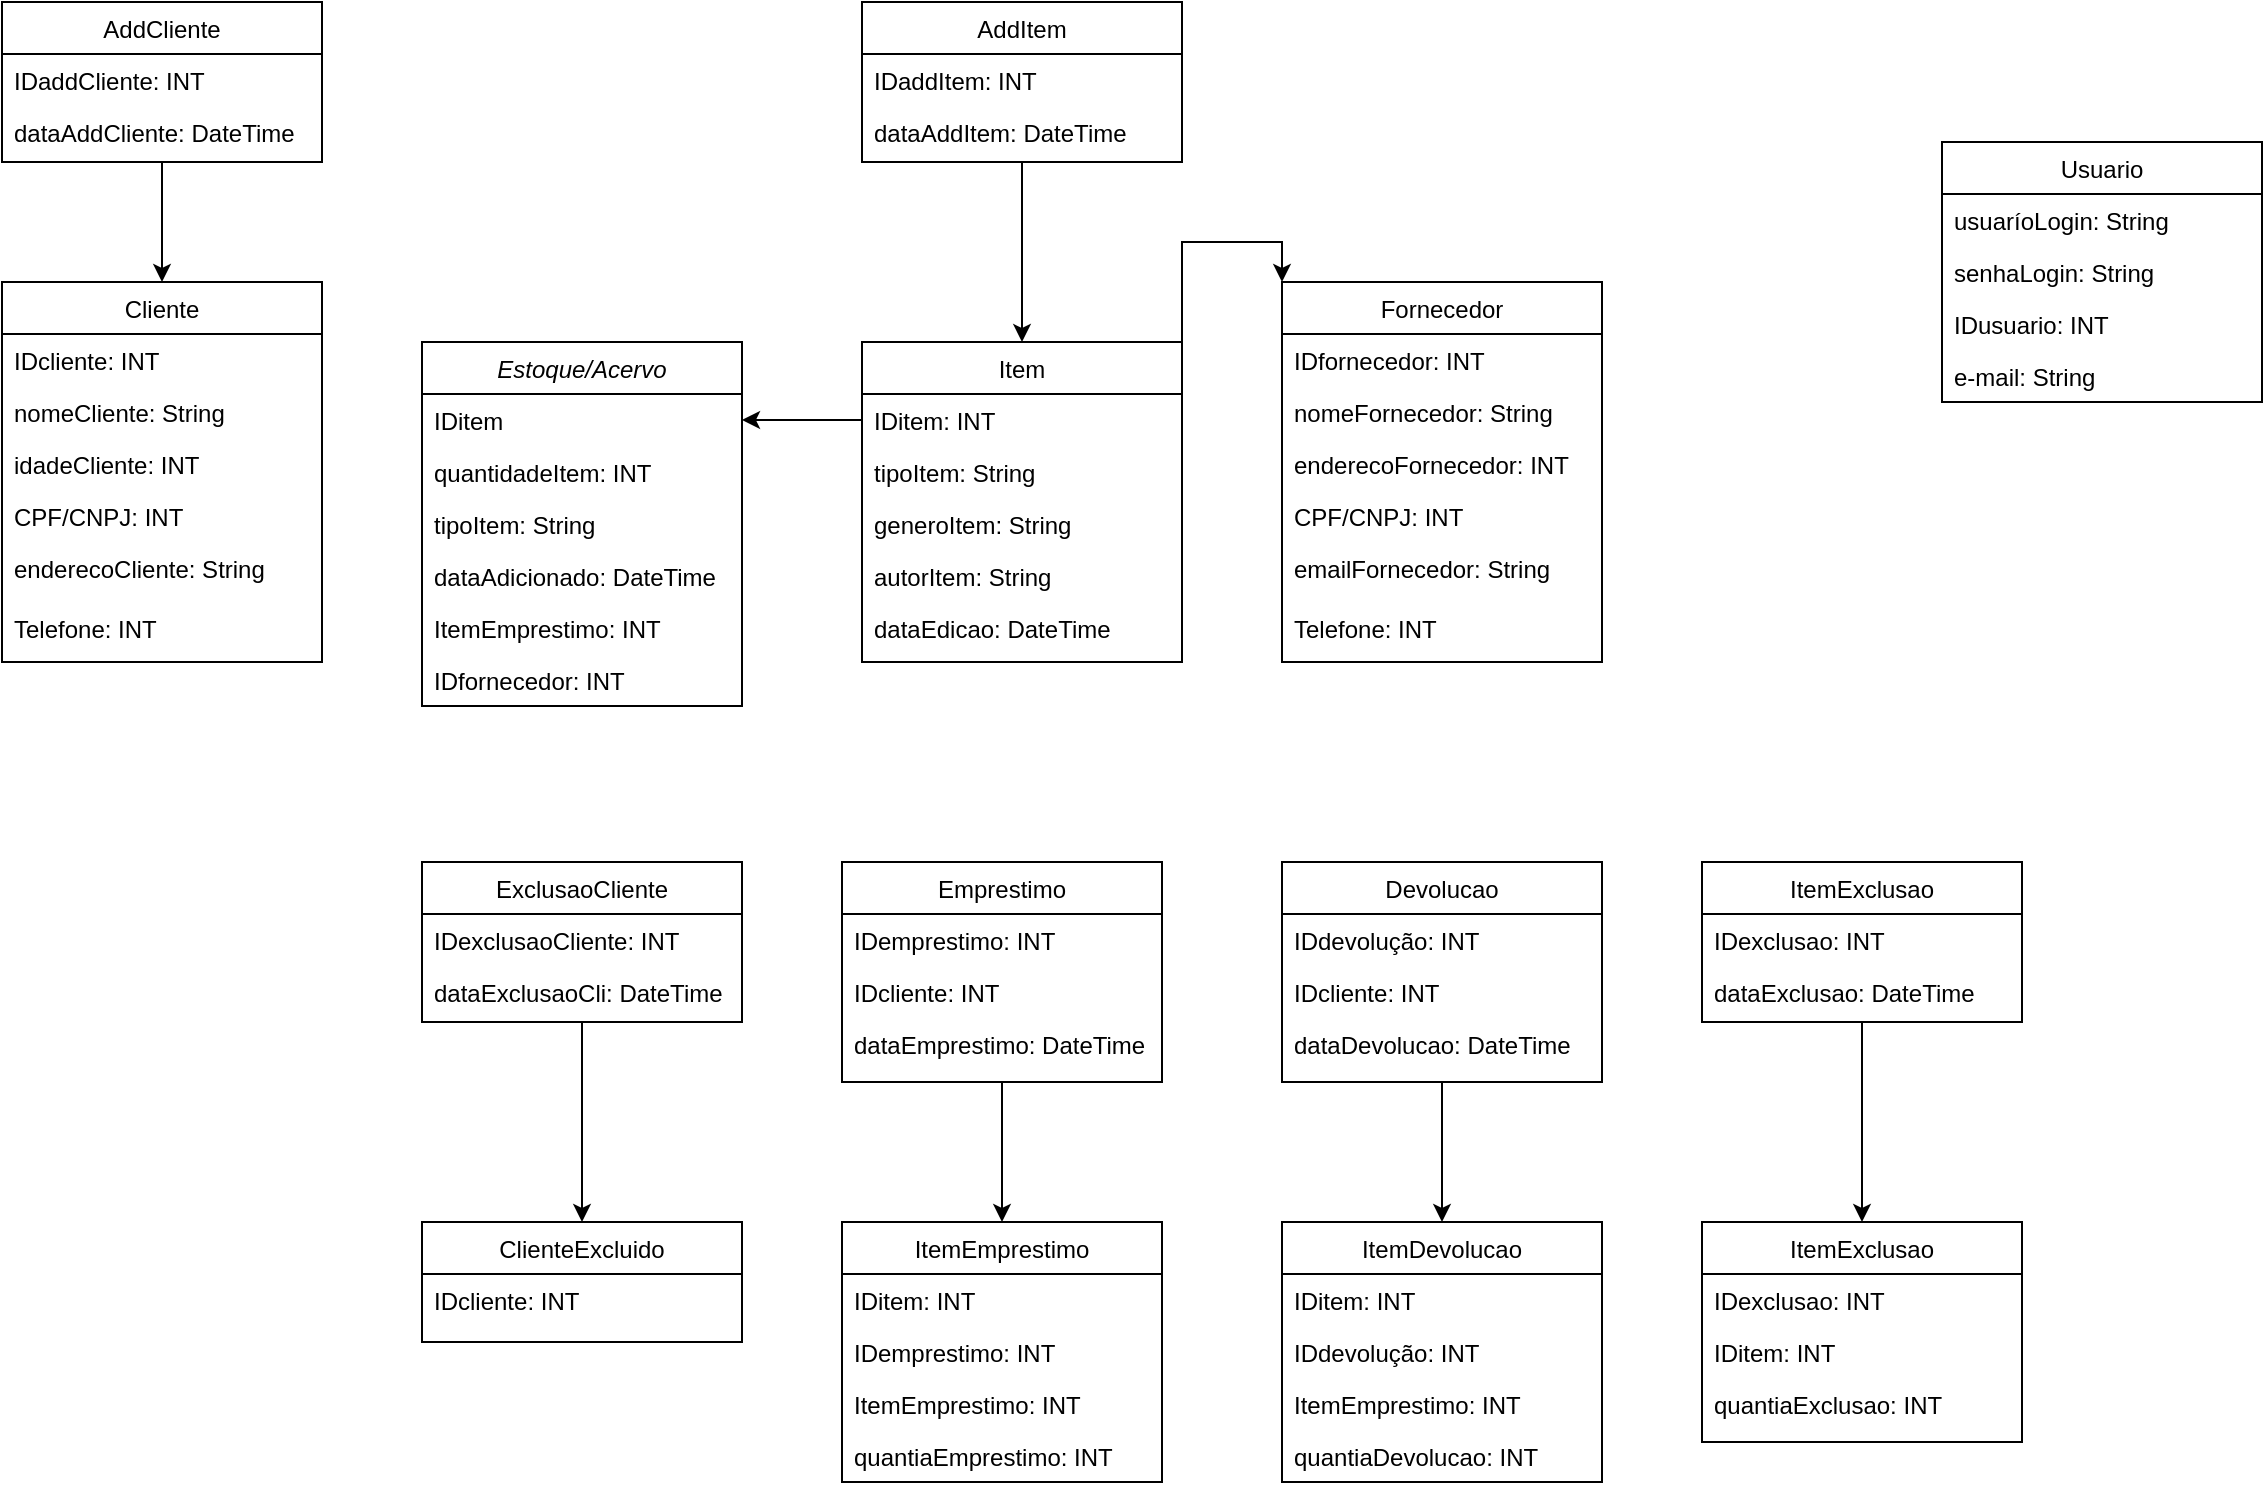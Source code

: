 <mxfile version="23.1.6" type="github">
  <diagram id="C5RBs43oDa-KdzZeNtuy" name="Page-1">
    <mxGraphModel dx="2253" dy="797" grid="1" gridSize="10" guides="1" tooltips="1" connect="1" arrows="1" fold="1" page="1" pageScale="1" pageWidth="827" pageHeight="1169" math="0" shadow="0">
      <root>
        <mxCell id="WIyWlLk6GJQsqaUBKTNV-0" />
        <mxCell id="WIyWlLk6GJQsqaUBKTNV-1" parent="WIyWlLk6GJQsqaUBKTNV-0" />
        <mxCell id="ijoqKHZGEJcMfF9Y1szd-0" value="Estoque/Acervo" style="swimlane;fontStyle=2;align=center;verticalAlign=top;childLayout=stackLayout;horizontal=1;startSize=26;horizontalStack=0;resizeParent=1;resizeLast=0;collapsible=1;marginBottom=0;rounded=0;shadow=0;strokeWidth=1;" parent="WIyWlLk6GJQsqaUBKTNV-1" vertex="1">
          <mxGeometry x="-450" y="860" width="160" height="182" as="geometry">
            <mxRectangle x="230" y="140" width="160" height="26" as="alternateBounds" />
          </mxGeometry>
        </mxCell>
        <mxCell id="ijoqKHZGEJcMfF9Y1szd-1" value="IDitem" style="text;align=left;verticalAlign=top;spacingLeft=4;spacingRight=4;overflow=hidden;rotatable=0;points=[[0,0.5],[1,0.5]];portConstraint=eastwest;" parent="ijoqKHZGEJcMfF9Y1szd-0" vertex="1">
          <mxGeometry y="26" width="160" height="26" as="geometry" />
        </mxCell>
        <mxCell id="ijoqKHZGEJcMfF9Y1szd-3" value="quantidadeItem: INT" style="text;align=left;verticalAlign=top;spacingLeft=4;spacingRight=4;overflow=hidden;rotatable=0;points=[[0,0.5],[1,0.5]];portConstraint=eastwest;" parent="ijoqKHZGEJcMfF9Y1szd-0" vertex="1">
          <mxGeometry y="52" width="160" height="26" as="geometry" />
        </mxCell>
        <mxCell id="ijoqKHZGEJcMfF9Y1szd-6" value="tipoItem: String" style="text;align=left;verticalAlign=top;spacingLeft=4;spacingRight=4;overflow=hidden;rotatable=0;points=[[0,0.5],[1,0.5]];portConstraint=eastwest;" parent="ijoqKHZGEJcMfF9Y1szd-0" vertex="1">
          <mxGeometry y="78" width="160" height="26" as="geometry" />
        </mxCell>
        <mxCell id="ijoqKHZGEJcMfF9Y1szd-59" value="dataAdicionado: DateTime" style="text;align=left;verticalAlign=top;spacingLeft=4;spacingRight=4;overflow=hidden;rotatable=0;points=[[0,0.5],[1,0.5]];portConstraint=eastwest;" parent="ijoqKHZGEJcMfF9Y1szd-0" vertex="1">
          <mxGeometry y="104" width="160" height="26" as="geometry" />
        </mxCell>
        <mxCell id="ijoqKHZGEJcMfF9Y1szd-56" value="ItemEmprestimo: INT" style="text;align=left;verticalAlign=top;spacingLeft=4;spacingRight=4;overflow=hidden;rotatable=0;points=[[0,0.5],[1,0.5]];portConstraint=eastwest;" parent="ijoqKHZGEJcMfF9Y1szd-0" vertex="1">
          <mxGeometry y="130" width="160" height="26" as="geometry" />
        </mxCell>
        <mxCell id="4Ad8zbJd8VPrrJ8OcrQZ-0" value="IDfornecedor: INT" style="text;align=left;verticalAlign=top;spacingLeft=4;spacingRight=4;overflow=hidden;rotatable=0;points=[[0,0.5],[1,0.5]];portConstraint=eastwest;" parent="ijoqKHZGEJcMfF9Y1szd-0" vertex="1">
          <mxGeometry y="156" width="160" height="26" as="geometry" />
        </mxCell>
        <mxCell id="ijoqKHZGEJcMfF9Y1szd-8" value="Cliente" style="swimlane;fontStyle=0;align=center;verticalAlign=top;childLayout=stackLayout;horizontal=1;startSize=26;horizontalStack=0;resizeParent=1;resizeLast=0;collapsible=1;marginBottom=0;rounded=0;shadow=0;strokeWidth=1;" parent="WIyWlLk6GJQsqaUBKTNV-1" vertex="1">
          <mxGeometry x="-660" y="830" width="160" height="190" as="geometry">
            <mxRectangle x="130" y="380" width="160" height="26" as="alternateBounds" />
          </mxGeometry>
        </mxCell>
        <mxCell id="ijoqKHZGEJcMfF9Y1szd-9" value="IDcliente: INT" style="text;align=left;verticalAlign=top;spacingLeft=4;spacingRight=4;overflow=hidden;rotatable=0;points=[[0,0.5],[1,0.5]];portConstraint=eastwest;" parent="ijoqKHZGEJcMfF9Y1szd-8" vertex="1">
          <mxGeometry y="26" width="160" height="26" as="geometry" />
        </mxCell>
        <mxCell id="ijoqKHZGEJcMfF9Y1szd-10" value="nomeCliente: String" style="text;align=left;verticalAlign=top;spacingLeft=4;spacingRight=4;overflow=hidden;rotatable=0;points=[[0,0.5],[1,0.5]];portConstraint=eastwest;" parent="ijoqKHZGEJcMfF9Y1szd-8" vertex="1">
          <mxGeometry y="52" width="160" height="26" as="geometry" />
        </mxCell>
        <mxCell id="ijoqKHZGEJcMfF9Y1szd-11" value="idadeCliente: INT" style="text;align=left;verticalAlign=top;spacingLeft=4;spacingRight=4;overflow=hidden;rotatable=0;points=[[0,0.5],[1,0.5]];portConstraint=eastwest;" parent="ijoqKHZGEJcMfF9Y1szd-8" vertex="1">
          <mxGeometry y="78" width="160" height="26" as="geometry" />
        </mxCell>
        <mxCell id="ijoqKHZGEJcMfF9Y1szd-12" value="CPF/CNPJ: INT" style="text;align=left;verticalAlign=top;spacingLeft=4;spacingRight=4;overflow=hidden;rotatable=0;points=[[0,0.5],[1,0.5]];portConstraint=eastwest;" parent="ijoqKHZGEJcMfF9Y1szd-8" vertex="1">
          <mxGeometry y="104" width="160" height="26" as="geometry" />
        </mxCell>
        <mxCell id="ijoqKHZGEJcMfF9Y1szd-13" value="enderecoCliente: String" style="text;align=left;verticalAlign=top;spacingLeft=4;spacingRight=4;overflow=hidden;rotatable=0;points=[[0,0.5],[1,0.5]];portConstraint=eastwest;" parent="ijoqKHZGEJcMfF9Y1szd-8" vertex="1">
          <mxGeometry y="130" width="160" height="30" as="geometry" />
        </mxCell>
        <mxCell id="ijoqKHZGEJcMfF9Y1szd-17" value="Telefone: INT&#xa;" style="text;align=left;verticalAlign=top;spacingLeft=4;spacingRight=4;overflow=hidden;rotatable=0;points=[[0,0.5],[1,0.5]];portConstraint=eastwest;" parent="ijoqKHZGEJcMfF9Y1szd-8" vertex="1">
          <mxGeometry y="160" width="160" height="26" as="geometry" />
        </mxCell>
        <mxCell id="ijoqKHZGEJcMfF9Y1szd-18" value="Usuario" style="swimlane;fontStyle=0;align=center;verticalAlign=top;childLayout=stackLayout;horizontal=1;startSize=26;horizontalStack=0;resizeParent=1;resizeLast=0;collapsible=1;marginBottom=0;rounded=0;shadow=0;strokeWidth=1;" parent="WIyWlLk6GJQsqaUBKTNV-1" vertex="1">
          <mxGeometry x="310" y="760" width="160" height="130" as="geometry">
            <mxRectangle x="130" y="380" width="160" height="26" as="alternateBounds" />
          </mxGeometry>
        </mxCell>
        <mxCell id="ijoqKHZGEJcMfF9Y1szd-19" value="usuaríoLogin: String" style="text;align=left;verticalAlign=top;spacingLeft=4;spacingRight=4;overflow=hidden;rotatable=0;points=[[0,0.5],[1,0.5]];portConstraint=eastwest;" parent="ijoqKHZGEJcMfF9Y1szd-18" vertex="1">
          <mxGeometry y="26" width="160" height="26" as="geometry" />
        </mxCell>
        <mxCell id="ijoqKHZGEJcMfF9Y1szd-20" value="senhaLogin: String" style="text;align=left;verticalAlign=top;spacingLeft=4;spacingRight=4;overflow=hidden;rotatable=0;points=[[0,0.5],[1,0.5]];portConstraint=eastwest;" parent="ijoqKHZGEJcMfF9Y1szd-18" vertex="1">
          <mxGeometry y="52" width="160" height="26" as="geometry" />
        </mxCell>
        <mxCell id="ijoqKHZGEJcMfF9Y1szd-21" value="IDusuario: INT" style="text;align=left;verticalAlign=top;spacingLeft=4;spacingRight=4;overflow=hidden;rotatable=0;points=[[0,0.5],[1,0.5]];portConstraint=eastwest;" parent="ijoqKHZGEJcMfF9Y1szd-18" vertex="1">
          <mxGeometry y="78" width="160" height="26" as="geometry" />
        </mxCell>
        <mxCell id="ijoqKHZGEJcMfF9Y1szd-24" value="e-mail: String" style="text;align=left;verticalAlign=top;spacingLeft=4;spacingRight=4;overflow=hidden;rotatable=0;points=[[0,0.5],[1,0.5]];portConstraint=eastwest;" parent="ijoqKHZGEJcMfF9Y1szd-18" vertex="1">
          <mxGeometry y="104" width="160" height="26" as="geometry" />
        </mxCell>
        <mxCell id="ijoqKHZGEJcMfF9Y1szd-54" style="edgeStyle=orthogonalEdgeStyle;rounded=0;orthogonalLoop=1;jettySize=auto;html=1;entryX=0.5;entryY=0;entryDx=0;entryDy=0;" parent="WIyWlLk6GJQsqaUBKTNV-1" source="ijoqKHZGEJcMfF9Y1szd-26" target="ijoqKHZGEJcMfF9Y1szd-36" edge="1">
          <mxGeometry relative="1" as="geometry" />
        </mxCell>
        <mxCell id="ijoqKHZGEJcMfF9Y1szd-26" value="Emprestimo" style="swimlane;fontStyle=0;align=center;verticalAlign=top;childLayout=stackLayout;horizontal=1;startSize=26;horizontalStack=0;resizeParent=1;resizeLast=0;collapsible=1;marginBottom=0;rounded=0;shadow=0;strokeWidth=1;" parent="WIyWlLk6GJQsqaUBKTNV-1" vertex="1">
          <mxGeometry x="-240" y="1120" width="160" height="110" as="geometry">
            <mxRectangle x="340" y="380" width="170" height="26" as="alternateBounds" />
          </mxGeometry>
        </mxCell>
        <mxCell id="ijoqKHZGEJcMfF9Y1szd-27" value="IDemprestimo: INT" style="text;align=left;verticalAlign=top;spacingLeft=4;spacingRight=4;overflow=hidden;rotatable=0;points=[[0,0.5],[1,0.5]];portConstraint=eastwest;" parent="ijoqKHZGEJcMfF9Y1szd-26" vertex="1">
          <mxGeometry y="26" width="160" height="26" as="geometry" />
        </mxCell>
        <mxCell id="ijoqKHZGEJcMfF9Y1szd-28" value="IDcliente: INT" style="text;align=left;verticalAlign=top;spacingLeft=4;spacingRight=4;overflow=hidden;rotatable=0;points=[[0,0.5],[1,0.5]];portConstraint=eastwest;" parent="ijoqKHZGEJcMfF9Y1szd-26" vertex="1">
          <mxGeometry y="52" width="160" height="26" as="geometry" />
        </mxCell>
        <mxCell id="ijoqKHZGEJcMfF9Y1szd-29" value="dataEmprestimo: DateTime" style="text;align=left;verticalAlign=top;spacingLeft=4;spacingRight=4;overflow=hidden;rotatable=0;points=[[0,0.5],[1,0.5]];portConstraint=eastwest;" parent="ijoqKHZGEJcMfF9Y1szd-26" vertex="1">
          <mxGeometry y="78" width="160" height="26" as="geometry" />
        </mxCell>
        <mxCell id="ijoqKHZGEJcMfF9Y1szd-53" style="edgeStyle=orthogonalEdgeStyle;rounded=0;orthogonalLoop=1;jettySize=auto;html=1;entryX=0.5;entryY=0;entryDx=0;entryDy=0;" parent="WIyWlLk6GJQsqaUBKTNV-1" source="ijoqKHZGEJcMfF9Y1szd-31" target="ijoqKHZGEJcMfF9Y1szd-46" edge="1">
          <mxGeometry relative="1" as="geometry" />
        </mxCell>
        <mxCell id="ijoqKHZGEJcMfF9Y1szd-31" value="Devolucao" style="swimlane;fontStyle=0;align=center;verticalAlign=top;childLayout=stackLayout;horizontal=1;startSize=26;horizontalStack=0;resizeParent=1;resizeLast=0;collapsible=1;marginBottom=0;rounded=0;shadow=0;strokeWidth=1;" parent="WIyWlLk6GJQsqaUBKTNV-1" vertex="1">
          <mxGeometry x="-20" y="1120" width="160" height="110" as="geometry">
            <mxRectangle x="340" y="380" width="170" height="26" as="alternateBounds" />
          </mxGeometry>
        </mxCell>
        <mxCell id="ijoqKHZGEJcMfF9Y1szd-32" value="IDdevolução: INT" style="text;align=left;verticalAlign=top;spacingLeft=4;spacingRight=4;overflow=hidden;rotatable=0;points=[[0,0.5],[1,0.5]];portConstraint=eastwest;" parent="ijoqKHZGEJcMfF9Y1szd-31" vertex="1">
          <mxGeometry y="26" width="160" height="26" as="geometry" />
        </mxCell>
        <mxCell id="ijoqKHZGEJcMfF9Y1szd-33" value="IDcliente: INT" style="text;align=left;verticalAlign=top;spacingLeft=4;spacingRight=4;overflow=hidden;rotatable=0;points=[[0,0.5],[1,0.5]];portConstraint=eastwest;" parent="ijoqKHZGEJcMfF9Y1szd-31" vertex="1">
          <mxGeometry y="52" width="160" height="26" as="geometry" />
        </mxCell>
        <mxCell id="ijoqKHZGEJcMfF9Y1szd-34" value="dataDevolucao: DateTime" style="text;align=left;verticalAlign=top;spacingLeft=4;spacingRight=4;overflow=hidden;rotatable=0;points=[[0,0.5],[1,0.5]];portConstraint=eastwest;" parent="ijoqKHZGEJcMfF9Y1szd-31" vertex="1">
          <mxGeometry y="78" width="160" height="26" as="geometry" />
        </mxCell>
        <mxCell id="ijoqKHZGEJcMfF9Y1szd-36" value="ItemEmprestimo" style="swimlane;fontStyle=0;align=center;verticalAlign=top;childLayout=stackLayout;horizontal=1;startSize=26;horizontalStack=0;resizeParent=1;resizeLast=0;collapsible=1;marginBottom=0;rounded=0;shadow=0;strokeWidth=1;" parent="WIyWlLk6GJQsqaUBKTNV-1" vertex="1">
          <mxGeometry x="-240" y="1300" width="160" height="130" as="geometry">
            <mxRectangle x="340" y="380" width="170" height="26" as="alternateBounds" />
          </mxGeometry>
        </mxCell>
        <mxCell id="ijoqKHZGEJcMfF9Y1szd-37" value="IDitem: INT" style="text;align=left;verticalAlign=top;spacingLeft=4;spacingRight=4;overflow=hidden;rotatable=0;points=[[0,0.5],[1,0.5]];portConstraint=eastwest;" parent="ijoqKHZGEJcMfF9Y1szd-36" vertex="1">
          <mxGeometry y="26" width="160" height="26" as="geometry" />
        </mxCell>
        <mxCell id="ijoqKHZGEJcMfF9Y1szd-38" value="IDemprestimo: INT" style="text;align=left;verticalAlign=top;spacingLeft=4;spacingRight=4;overflow=hidden;rotatable=0;points=[[0,0.5],[1,0.5]];portConstraint=eastwest;" parent="ijoqKHZGEJcMfF9Y1szd-36" vertex="1">
          <mxGeometry y="52" width="160" height="26" as="geometry" />
        </mxCell>
        <mxCell id="ijoqKHZGEJcMfF9Y1szd-57" value="ItemEmprestimo: INT" style="text;align=left;verticalAlign=top;spacingLeft=4;spacingRight=4;overflow=hidden;rotatable=0;points=[[0,0.5],[1,0.5]];portConstraint=eastwest;" parent="ijoqKHZGEJcMfF9Y1szd-36" vertex="1">
          <mxGeometry y="78" width="160" height="26" as="geometry" />
        </mxCell>
        <mxCell id="ijoqKHZGEJcMfF9Y1szd-30" value="quantiaEmprestimo: INT" style="text;align=left;verticalAlign=top;spacingLeft=4;spacingRight=4;overflow=hidden;rotatable=0;points=[[0,0.5],[1,0.5]];portConstraint=eastwest;" parent="ijoqKHZGEJcMfF9Y1szd-36" vertex="1">
          <mxGeometry y="104" width="160" height="26" as="geometry" />
        </mxCell>
        <mxCell id="ijoqKHZGEJcMfF9Y1szd-46" value="ItemDevolucao" style="swimlane;fontStyle=0;align=center;verticalAlign=top;childLayout=stackLayout;horizontal=1;startSize=26;horizontalStack=0;resizeParent=1;resizeLast=0;collapsible=1;marginBottom=0;rounded=0;shadow=0;strokeWidth=1;" parent="WIyWlLk6GJQsqaUBKTNV-1" vertex="1">
          <mxGeometry x="-20" y="1300" width="160" height="130" as="geometry">
            <mxRectangle x="340" y="380" width="170" height="26" as="alternateBounds" />
          </mxGeometry>
        </mxCell>
        <mxCell id="ijoqKHZGEJcMfF9Y1szd-48" value="IDitem: INT" style="text;align=left;verticalAlign=top;spacingLeft=4;spacingRight=4;overflow=hidden;rotatable=0;points=[[0,0.5],[1,0.5]];portConstraint=eastwest;" parent="ijoqKHZGEJcMfF9Y1szd-46" vertex="1">
          <mxGeometry y="26" width="160" height="26" as="geometry" />
        </mxCell>
        <mxCell id="ijoqKHZGEJcMfF9Y1szd-47" value="IDdevolução: INT" style="text;align=left;verticalAlign=top;spacingLeft=4;spacingRight=4;overflow=hidden;rotatable=0;points=[[0,0.5],[1,0.5]];portConstraint=eastwest;" parent="ijoqKHZGEJcMfF9Y1szd-46" vertex="1">
          <mxGeometry y="52" width="160" height="26" as="geometry" />
        </mxCell>
        <mxCell id="ijoqKHZGEJcMfF9Y1szd-58" value="ItemEmprestimo: INT" style="text;align=left;verticalAlign=top;spacingLeft=4;spacingRight=4;overflow=hidden;rotatable=0;points=[[0,0.5],[1,0.5]];portConstraint=eastwest;" parent="ijoqKHZGEJcMfF9Y1szd-46" vertex="1">
          <mxGeometry y="78" width="160" height="26" as="geometry" />
        </mxCell>
        <mxCell id="ijoqKHZGEJcMfF9Y1szd-35" value="quantiaDevolucao: INT" style="text;align=left;verticalAlign=top;spacingLeft=4;spacingRight=4;overflow=hidden;rotatable=0;points=[[0,0.5],[1,0.5]];portConstraint=eastwest;" parent="ijoqKHZGEJcMfF9Y1szd-46" vertex="1">
          <mxGeometry y="104" width="160" height="26" as="geometry" />
        </mxCell>
        <mxCell id="4Ad8zbJd8VPrrJ8OcrQZ-2" style="edgeStyle=orthogonalEdgeStyle;rounded=0;orthogonalLoop=1;jettySize=auto;html=1;exitX=1;exitY=0;exitDx=0;exitDy=0;entryX=0;entryY=0;entryDx=0;entryDy=0;" parent="WIyWlLk6GJQsqaUBKTNV-1" source="ijoqKHZGEJcMfF9Y1szd-60" target="ijoqKHZGEJcMfF9Y1szd-79" edge="1">
          <mxGeometry relative="1" as="geometry" />
        </mxCell>
        <mxCell id="ijoqKHZGEJcMfF9Y1szd-60" value="Item" style="swimlane;fontStyle=0;align=center;verticalAlign=top;childLayout=stackLayout;horizontal=1;startSize=26;horizontalStack=0;resizeParent=1;resizeLast=0;collapsible=1;marginBottom=0;rounded=0;shadow=0;strokeWidth=1;" parent="WIyWlLk6GJQsqaUBKTNV-1" vertex="1">
          <mxGeometry x="-230" y="860" width="160" height="160" as="geometry">
            <mxRectangle x="550" y="140" width="160" height="26" as="alternateBounds" />
          </mxGeometry>
        </mxCell>
        <mxCell id="ijoqKHZGEJcMfF9Y1szd-61" value="IDitem: INT" style="text;align=left;verticalAlign=top;spacingLeft=4;spacingRight=4;overflow=hidden;rotatable=0;points=[[0,0.5],[1,0.5]];portConstraint=eastwest;" parent="ijoqKHZGEJcMfF9Y1szd-60" vertex="1">
          <mxGeometry y="26" width="160" height="26" as="geometry" />
        </mxCell>
        <mxCell id="ijoqKHZGEJcMfF9Y1szd-62" value="tipoItem: String" style="text;align=left;verticalAlign=top;spacingLeft=4;spacingRight=4;overflow=hidden;rotatable=0;points=[[0,0.5],[1,0.5]];portConstraint=eastwest;" parent="ijoqKHZGEJcMfF9Y1szd-60" vertex="1">
          <mxGeometry y="52" width="160" height="26" as="geometry" />
        </mxCell>
        <mxCell id="ijoqKHZGEJcMfF9Y1szd-63" value="generoItem: String" style="text;align=left;verticalAlign=top;spacingLeft=4;spacingRight=4;overflow=hidden;rotatable=0;points=[[0,0.5],[1,0.5]];portConstraint=eastwest;" parent="ijoqKHZGEJcMfF9Y1szd-60" vertex="1">
          <mxGeometry y="78" width="160" height="26" as="geometry" />
        </mxCell>
        <mxCell id="ijoqKHZGEJcMfF9Y1szd-64" value="autorItem: String" style="text;align=left;verticalAlign=top;spacingLeft=4;spacingRight=4;overflow=hidden;rotatable=0;points=[[0,0.5],[1,0.5]];portConstraint=eastwest;" parent="ijoqKHZGEJcMfF9Y1szd-60" vertex="1">
          <mxGeometry y="104" width="160" height="26" as="geometry" />
        </mxCell>
        <mxCell id="ijoqKHZGEJcMfF9Y1szd-65" value="dataEdicao: DateTime" style="text;align=left;verticalAlign=top;spacingLeft=4;spacingRight=4;overflow=hidden;rotatable=0;points=[[0,0.5],[1,0.5]];portConstraint=eastwest;" parent="ijoqKHZGEJcMfF9Y1szd-60" vertex="1">
          <mxGeometry y="130" width="160" height="26" as="geometry" />
        </mxCell>
        <mxCell id="ijoqKHZGEJcMfF9Y1szd-78" style="edgeStyle=orthogonalEdgeStyle;rounded=0;orthogonalLoop=1;jettySize=auto;html=1;exitX=0.5;exitY=1;exitDx=0;exitDy=0;entryX=0.5;entryY=0;entryDx=0;entryDy=0;" parent="WIyWlLk6GJQsqaUBKTNV-1" source="ijoqKHZGEJcMfF9Y1szd-68" target="ijoqKHZGEJcMfF9Y1szd-73" edge="1">
          <mxGeometry relative="1" as="geometry" />
        </mxCell>
        <mxCell id="ijoqKHZGEJcMfF9Y1szd-68" value="ItemExclusao" style="swimlane;fontStyle=0;align=center;verticalAlign=top;childLayout=stackLayout;horizontal=1;startSize=26;horizontalStack=0;resizeParent=1;resizeLast=0;collapsible=1;marginBottom=0;rounded=0;shadow=0;strokeWidth=1;" parent="WIyWlLk6GJQsqaUBKTNV-1" vertex="1">
          <mxGeometry x="190" y="1120" width="160" height="80" as="geometry">
            <mxRectangle x="340" y="380" width="170" height="26" as="alternateBounds" />
          </mxGeometry>
        </mxCell>
        <mxCell id="ijoqKHZGEJcMfF9Y1szd-69" value="IDexclusao: INT" style="text;align=left;verticalAlign=top;spacingLeft=4;spacingRight=4;overflow=hidden;rotatable=0;points=[[0,0.5],[1,0.5]];portConstraint=eastwest;" parent="ijoqKHZGEJcMfF9Y1szd-68" vertex="1">
          <mxGeometry y="26" width="160" height="26" as="geometry" />
        </mxCell>
        <mxCell id="ijoqKHZGEJcMfF9Y1szd-71" value="dataExclusao: DateTime" style="text;align=left;verticalAlign=top;spacingLeft=4;spacingRight=4;overflow=hidden;rotatable=0;points=[[0,0.5],[1,0.5]];portConstraint=eastwest;" parent="ijoqKHZGEJcMfF9Y1szd-68" vertex="1">
          <mxGeometry y="52" width="160" height="26" as="geometry" />
        </mxCell>
        <mxCell id="ijoqKHZGEJcMfF9Y1szd-73" value="ItemExclusao" style="swimlane;fontStyle=0;align=center;verticalAlign=top;childLayout=stackLayout;horizontal=1;startSize=26;horizontalStack=0;resizeParent=1;resizeLast=0;collapsible=1;marginBottom=0;rounded=0;shadow=0;strokeWidth=1;" parent="WIyWlLk6GJQsqaUBKTNV-1" vertex="1">
          <mxGeometry x="190" y="1300" width="160" height="110" as="geometry">
            <mxRectangle x="340" y="380" width="170" height="26" as="alternateBounds" />
          </mxGeometry>
        </mxCell>
        <mxCell id="ijoqKHZGEJcMfF9Y1szd-74" value="IDexclusao: INT" style="text;align=left;verticalAlign=top;spacingLeft=4;spacingRight=4;overflow=hidden;rotatable=0;points=[[0,0.5],[1,0.5]];portConstraint=eastwest;" parent="ijoqKHZGEJcMfF9Y1szd-73" vertex="1">
          <mxGeometry y="26" width="160" height="26" as="geometry" />
        </mxCell>
        <mxCell id="ijoqKHZGEJcMfF9Y1szd-75" value="IDitem: INT" style="text;align=left;verticalAlign=top;spacingLeft=4;spacingRight=4;overflow=hidden;rotatable=0;points=[[0,0.5],[1,0.5]];portConstraint=eastwest;" parent="ijoqKHZGEJcMfF9Y1szd-73" vertex="1">
          <mxGeometry y="52" width="160" height="26" as="geometry" />
        </mxCell>
        <mxCell id="ijoqKHZGEJcMfF9Y1szd-77" value="quantiaExclusao: INT" style="text;align=left;verticalAlign=top;spacingLeft=4;spacingRight=4;overflow=hidden;rotatable=0;points=[[0,0.5],[1,0.5]];portConstraint=eastwest;" parent="ijoqKHZGEJcMfF9Y1szd-73" vertex="1">
          <mxGeometry y="78" width="160" height="26" as="geometry" />
        </mxCell>
        <mxCell id="ijoqKHZGEJcMfF9Y1szd-79" value="Fornecedor" style="swimlane;fontStyle=0;align=center;verticalAlign=top;childLayout=stackLayout;horizontal=1;startSize=26;horizontalStack=0;resizeParent=1;resizeLast=0;collapsible=1;marginBottom=0;rounded=0;shadow=0;strokeWidth=1;" parent="WIyWlLk6GJQsqaUBKTNV-1" vertex="1">
          <mxGeometry x="-20" y="830" width="160" height="190" as="geometry">
            <mxRectangle x="130" y="380" width="160" height="26" as="alternateBounds" />
          </mxGeometry>
        </mxCell>
        <mxCell id="ijoqKHZGEJcMfF9Y1szd-80" value="IDfornecedor: INT" style="text;align=left;verticalAlign=top;spacingLeft=4;spacingRight=4;overflow=hidden;rotatable=0;points=[[0,0.5],[1,0.5]];portConstraint=eastwest;" parent="ijoqKHZGEJcMfF9Y1szd-79" vertex="1">
          <mxGeometry y="26" width="160" height="26" as="geometry" />
        </mxCell>
        <mxCell id="ijoqKHZGEJcMfF9Y1szd-81" value="nomeFornecedor: String" style="text;align=left;verticalAlign=top;spacingLeft=4;spacingRight=4;overflow=hidden;rotatable=0;points=[[0,0.5],[1,0.5]];portConstraint=eastwest;" parent="ijoqKHZGEJcMfF9Y1szd-79" vertex="1">
          <mxGeometry y="52" width="160" height="26" as="geometry" />
        </mxCell>
        <mxCell id="ijoqKHZGEJcMfF9Y1szd-82" value="enderecoFornecedor: INT" style="text;align=left;verticalAlign=top;spacingLeft=4;spacingRight=4;overflow=hidden;rotatable=0;points=[[0,0.5],[1,0.5]];portConstraint=eastwest;" parent="ijoqKHZGEJcMfF9Y1szd-79" vertex="1">
          <mxGeometry y="78" width="160" height="26" as="geometry" />
        </mxCell>
        <mxCell id="ijoqKHZGEJcMfF9Y1szd-83" value="CPF/CNPJ: INT" style="text;align=left;verticalAlign=top;spacingLeft=4;spacingRight=4;overflow=hidden;rotatable=0;points=[[0,0.5],[1,0.5]];portConstraint=eastwest;" parent="ijoqKHZGEJcMfF9Y1szd-79" vertex="1">
          <mxGeometry y="104" width="160" height="26" as="geometry" />
        </mxCell>
        <mxCell id="ijoqKHZGEJcMfF9Y1szd-84" value="emailFornecedor: String" style="text;align=left;verticalAlign=top;spacingLeft=4;spacingRight=4;overflow=hidden;rotatable=0;points=[[0,0.5],[1,0.5]];portConstraint=eastwest;" parent="ijoqKHZGEJcMfF9Y1szd-79" vertex="1">
          <mxGeometry y="130" width="160" height="30" as="geometry" />
        </mxCell>
        <mxCell id="ijoqKHZGEJcMfF9Y1szd-85" value="Telefone: INT&#xa;" style="text;align=left;verticalAlign=top;spacingLeft=4;spacingRight=4;overflow=hidden;rotatable=0;points=[[0,0.5],[1,0.5]];portConstraint=eastwest;" parent="ijoqKHZGEJcMfF9Y1szd-79" vertex="1">
          <mxGeometry y="160" width="160" height="26" as="geometry" />
        </mxCell>
        <mxCell id="ijoqKHZGEJcMfF9Y1szd-96" style="edgeStyle=orthogonalEdgeStyle;rounded=0;orthogonalLoop=1;jettySize=auto;html=1;entryX=0.5;entryY=0;entryDx=0;entryDy=0;" parent="WIyWlLk6GJQsqaUBKTNV-1" source="ijoqKHZGEJcMfF9Y1szd-97" target="ijoqKHZGEJcMfF9Y1szd-101" edge="1">
          <mxGeometry relative="1" as="geometry" />
        </mxCell>
        <mxCell id="ijoqKHZGEJcMfF9Y1szd-97" value="ExclusaoCliente" style="swimlane;fontStyle=0;align=center;verticalAlign=top;childLayout=stackLayout;horizontal=1;startSize=26;horizontalStack=0;resizeParent=1;resizeLast=0;collapsible=1;marginBottom=0;rounded=0;shadow=0;strokeWidth=1;" parent="WIyWlLk6GJQsqaUBKTNV-1" vertex="1">
          <mxGeometry x="-450" y="1120" width="160" height="80" as="geometry">
            <mxRectangle x="340" y="380" width="170" height="26" as="alternateBounds" />
          </mxGeometry>
        </mxCell>
        <mxCell id="ijoqKHZGEJcMfF9Y1szd-98" value="IDexclusaoCliente: INT" style="text;align=left;verticalAlign=top;spacingLeft=4;spacingRight=4;overflow=hidden;rotatable=0;points=[[0,0.5],[1,0.5]];portConstraint=eastwest;" parent="ijoqKHZGEJcMfF9Y1szd-97" vertex="1">
          <mxGeometry y="26" width="160" height="26" as="geometry" />
        </mxCell>
        <mxCell id="ijoqKHZGEJcMfF9Y1szd-107" value="dataExclusaoCli: DateTime" style="text;align=left;verticalAlign=top;spacingLeft=4;spacingRight=4;overflow=hidden;rotatable=0;points=[[0,0.5],[1,0.5]];portConstraint=eastwest;" parent="ijoqKHZGEJcMfF9Y1szd-97" vertex="1">
          <mxGeometry y="52" width="160" height="26" as="geometry" />
        </mxCell>
        <mxCell id="ijoqKHZGEJcMfF9Y1szd-101" value="ClienteExcluido" style="swimlane;fontStyle=0;align=center;verticalAlign=top;childLayout=stackLayout;horizontal=1;startSize=26;horizontalStack=0;resizeParent=1;resizeLast=0;collapsible=1;marginBottom=0;rounded=0;shadow=0;strokeWidth=1;" parent="WIyWlLk6GJQsqaUBKTNV-1" vertex="1">
          <mxGeometry x="-450" y="1300" width="160" height="60" as="geometry">
            <mxRectangle x="340" y="380" width="170" height="26" as="alternateBounds" />
          </mxGeometry>
        </mxCell>
        <mxCell id="ijoqKHZGEJcMfF9Y1szd-99" value="IDcliente: INT" style="text;align=left;verticalAlign=top;spacingLeft=4;spacingRight=4;overflow=hidden;rotatable=0;points=[[0,0.5],[1,0.5]];portConstraint=eastwest;" parent="ijoqKHZGEJcMfF9Y1szd-101" vertex="1">
          <mxGeometry y="26" width="160" height="26" as="geometry" />
        </mxCell>
        <mxCell id="ijoqKHZGEJcMfF9Y1szd-121" style="edgeStyle=orthogonalEdgeStyle;rounded=0;orthogonalLoop=1;jettySize=auto;html=1;entryX=0.5;entryY=0;entryDx=0;entryDy=0;" parent="WIyWlLk6GJQsqaUBKTNV-1" source="ijoqKHZGEJcMfF9Y1szd-109" target="ijoqKHZGEJcMfF9Y1szd-8" edge="1">
          <mxGeometry relative="1" as="geometry" />
        </mxCell>
        <mxCell id="ijoqKHZGEJcMfF9Y1szd-109" value="AddCliente" style="swimlane;fontStyle=0;align=center;verticalAlign=top;childLayout=stackLayout;horizontal=1;startSize=26;horizontalStack=0;resizeParent=1;resizeLast=0;collapsible=1;marginBottom=0;rounded=0;shadow=0;strokeWidth=1;" parent="WIyWlLk6GJQsqaUBKTNV-1" vertex="1">
          <mxGeometry x="-660" y="690" width="160" height="80" as="geometry">
            <mxRectangle x="340" y="380" width="170" height="26" as="alternateBounds" />
          </mxGeometry>
        </mxCell>
        <mxCell id="ijoqKHZGEJcMfF9Y1szd-110" value="IDaddCliente: INT" style="text;align=left;verticalAlign=top;spacingLeft=4;spacingRight=4;overflow=hidden;rotatable=0;points=[[0,0.5],[1,0.5]];portConstraint=eastwest;" parent="ijoqKHZGEJcMfF9Y1szd-109" vertex="1">
          <mxGeometry y="26" width="160" height="26" as="geometry" />
        </mxCell>
        <mxCell id="ijoqKHZGEJcMfF9Y1szd-111" value="dataAddCliente: DateTime" style="text;align=left;verticalAlign=top;spacingLeft=4;spacingRight=4;overflow=hidden;rotatable=0;points=[[0,0.5],[1,0.5]];portConstraint=eastwest;" parent="ijoqKHZGEJcMfF9Y1szd-109" vertex="1">
          <mxGeometry y="52" width="160" height="26" as="geometry" />
        </mxCell>
        <mxCell id="ijoqKHZGEJcMfF9Y1szd-120" style="edgeStyle=orthogonalEdgeStyle;rounded=0;orthogonalLoop=1;jettySize=auto;html=1;entryX=0.5;entryY=0;entryDx=0;entryDy=0;" parent="WIyWlLk6GJQsqaUBKTNV-1" source="ijoqKHZGEJcMfF9Y1szd-117" target="ijoqKHZGEJcMfF9Y1szd-60" edge="1">
          <mxGeometry relative="1" as="geometry" />
        </mxCell>
        <mxCell id="ijoqKHZGEJcMfF9Y1szd-117" value="AddItem" style="swimlane;fontStyle=0;align=center;verticalAlign=top;childLayout=stackLayout;horizontal=1;startSize=26;horizontalStack=0;resizeParent=1;resizeLast=0;collapsible=1;marginBottom=0;rounded=0;shadow=0;strokeWidth=1;" parent="WIyWlLk6GJQsqaUBKTNV-1" vertex="1">
          <mxGeometry x="-230" y="690" width="160" height="80" as="geometry">
            <mxRectangle x="340" y="380" width="170" height="26" as="alternateBounds" />
          </mxGeometry>
        </mxCell>
        <mxCell id="ijoqKHZGEJcMfF9Y1szd-118" value="IDaddItem: INT" style="text;align=left;verticalAlign=top;spacingLeft=4;spacingRight=4;overflow=hidden;rotatable=0;points=[[0,0.5],[1,0.5]];portConstraint=eastwest;" parent="ijoqKHZGEJcMfF9Y1szd-117" vertex="1">
          <mxGeometry y="26" width="160" height="26" as="geometry" />
        </mxCell>
        <mxCell id="ijoqKHZGEJcMfF9Y1szd-119" value="dataAddItem: DateTime" style="text;align=left;verticalAlign=top;spacingLeft=4;spacingRight=4;overflow=hidden;rotatable=0;points=[[0,0.5],[1,0.5]];portConstraint=eastwest;" parent="ijoqKHZGEJcMfF9Y1szd-117" vertex="1">
          <mxGeometry y="52" width="160" height="26" as="geometry" />
        </mxCell>
        <mxCell id="ijoqKHZGEJcMfF9Y1szd-127" style="edgeStyle=orthogonalEdgeStyle;rounded=0;orthogonalLoop=1;jettySize=auto;html=1;exitX=0;exitY=0.5;exitDx=0;exitDy=0;entryX=1;entryY=0.5;entryDx=0;entryDy=0;" parent="WIyWlLk6GJQsqaUBKTNV-1" source="ijoqKHZGEJcMfF9Y1szd-61" target="ijoqKHZGEJcMfF9Y1szd-1" edge="1">
          <mxGeometry relative="1" as="geometry" />
        </mxCell>
      </root>
    </mxGraphModel>
  </diagram>
</mxfile>
